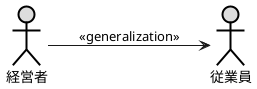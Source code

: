 @startuml ホテル
    left to right direction
    actor 経営者 #DDDDDD;line:black;line.bold;
    actor 従業員 #DDDDDD;line:black;line.bold;


    経営者 --> 従業員 : <<generalization>>
@enduml
